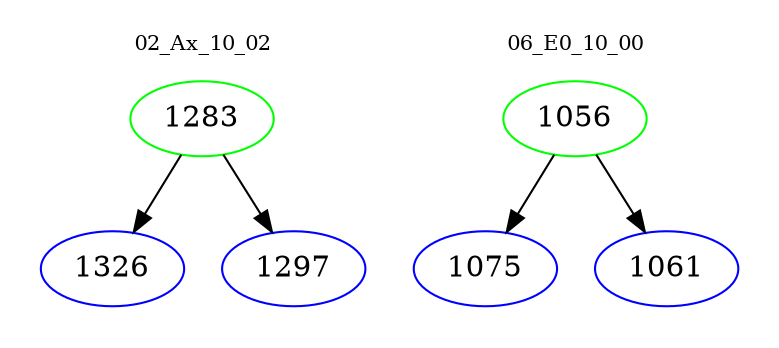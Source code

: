 digraph{
subgraph cluster_0 {
color = white
label = "02_Ax_10_02";
fontsize=10;
T0_1283 [label="1283", color="green"]
T0_1283 -> T0_1326 [color="black"]
T0_1326 [label="1326", color="blue"]
T0_1283 -> T0_1297 [color="black"]
T0_1297 [label="1297", color="blue"]
}
subgraph cluster_1 {
color = white
label = "06_E0_10_00";
fontsize=10;
T1_1056 [label="1056", color="green"]
T1_1056 -> T1_1075 [color="black"]
T1_1075 [label="1075", color="blue"]
T1_1056 -> T1_1061 [color="black"]
T1_1061 [label="1061", color="blue"]
}
}
